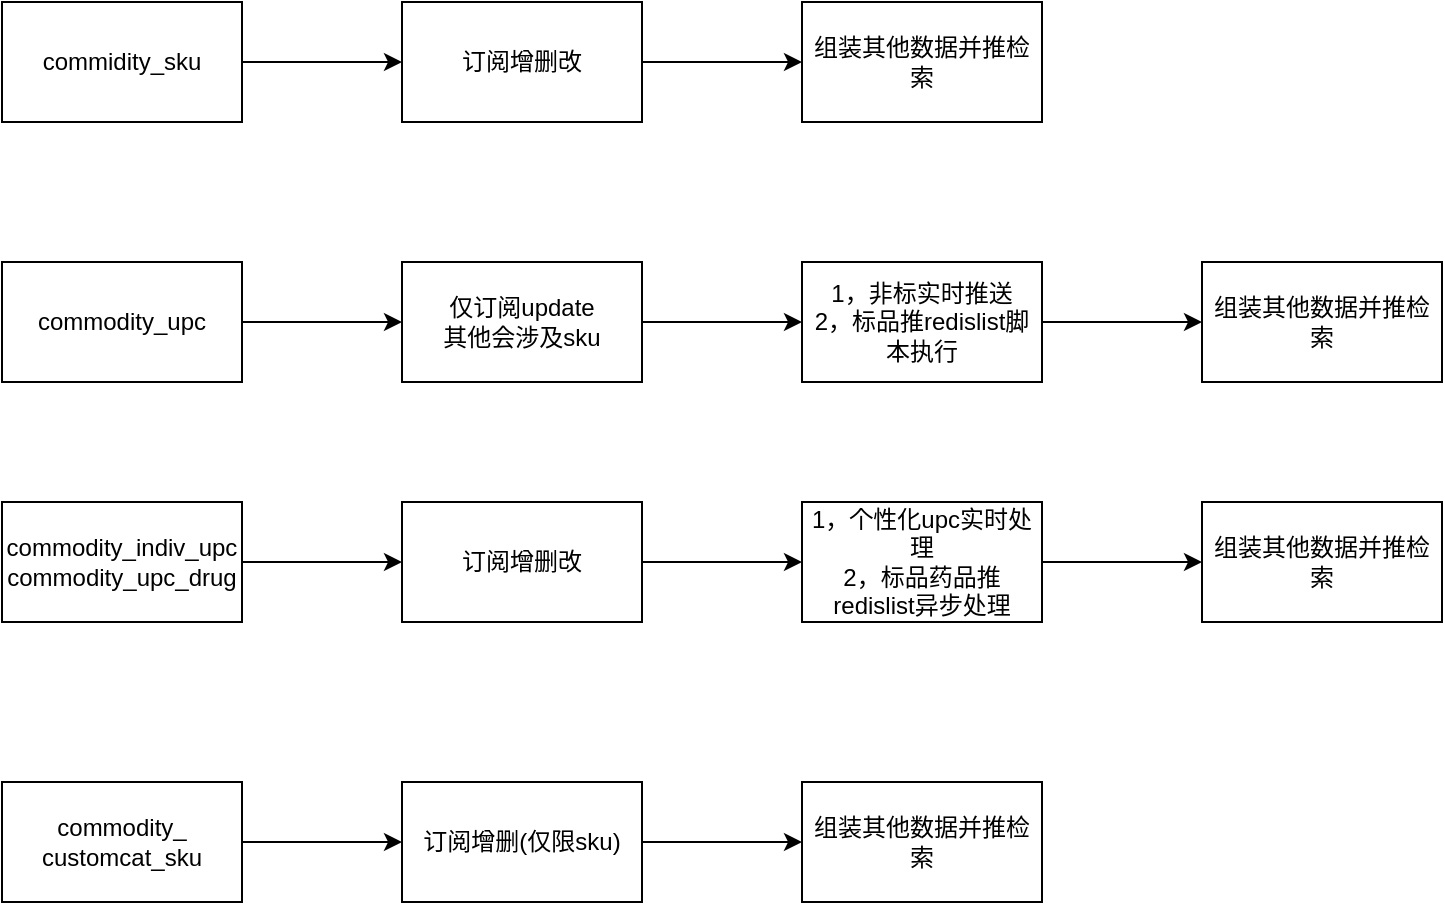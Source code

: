 <mxfile version="10.6.7" type="github"><diagram id="7mw4uoyRJTtq4AkOo_ZM" name="Page-1"><mxGraphModel dx="1158" dy="616" grid="1" gridSize="10" guides="1" tooltips="1" connect="1" arrows="1" fold="1" page="1" pageScale="1" pageWidth="827" pageHeight="1169" math="0" shadow="0"><root><mxCell id="0"/><mxCell id="1" parent="0"/><mxCell id="IQmxP2G7Ji3W-tD0Dy3v-3" value="" style="edgeStyle=orthogonalEdgeStyle;rounded=0;orthogonalLoop=1;jettySize=auto;html=1;" parent="1" source="IQmxP2G7Ji3W-tD0Dy3v-1" target="IQmxP2G7Ji3W-tD0Dy3v-2" edge="1"><mxGeometry relative="1" as="geometry"/></mxCell><mxCell id="IQmxP2G7Ji3W-tD0Dy3v-1" value="&lt;span&gt;commidity_sku&lt;/span&gt;" style="rounded=0;whiteSpace=wrap;html=1;" parent="1" vertex="1"><mxGeometry x="90" y="180" width="120" height="60" as="geometry"/></mxCell><mxCell id="IQmxP2G7Ji3W-tD0Dy3v-5" value="" style="edgeStyle=orthogonalEdgeStyle;rounded=0;orthogonalLoop=1;jettySize=auto;html=1;" parent="1" source="IQmxP2G7Ji3W-tD0Dy3v-2" target="IQmxP2G7Ji3W-tD0Dy3v-4" edge="1"><mxGeometry relative="1" as="geometry"/></mxCell><mxCell id="IQmxP2G7Ji3W-tD0Dy3v-2" value="&lt;span&gt;订阅增删改&lt;/span&gt;" style="rounded=0;whiteSpace=wrap;html=1;" parent="1" vertex="1"><mxGeometry x="290" y="180" width="120" height="60" as="geometry"/></mxCell><mxCell id="IQmxP2G7Ji3W-tD0Dy3v-4" value="组装其他数据并推检索&lt;br&gt;" style="rounded=0;whiteSpace=wrap;html=1;" parent="1" vertex="1"><mxGeometry x="490" y="180" width="120" height="60" as="geometry"/></mxCell><mxCell id="IQmxP2G7Ji3W-tD0Dy3v-8" value="" style="edgeStyle=orthogonalEdgeStyle;rounded=0;orthogonalLoop=1;jettySize=auto;html=1;" parent="1" source="IQmxP2G7Ji3W-tD0Dy3v-9" target="IQmxP2G7Ji3W-tD0Dy3v-11" edge="1"><mxGeometry relative="1" as="geometry"/></mxCell><mxCell id="IQmxP2G7Ji3W-tD0Dy3v-9" value="&lt;span&gt;commodity_upc&lt;br&gt;&lt;/span&gt;" style="rounded=0;whiteSpace=wrap;html=1;" parent="1" vertex="1"><mxGeometry x="90" y="310" width="120" height="60" as="geometry"/></mxCell><mxCell id="IQmxP2G7Ji3W-tD0Dy3v-10" value="" style="edgeStyle=orthogonalEdgeStyle;rounded=0;orthogonalLoop=1;jettySize=auto;html=1;" parent="1" source="IQmxP2G7Ji3W-tD0Dy3v-11" target="IQmxP2G7Ji3W-tD0Dy3v-13" edge="1"><mxGeometry relative="1" as="geometry"/></mxCell><mxCell id="IQmxP2G7Ji3W-tD0Dy3v-11" value="&lt;span&gt;仅订阅update&lt;br&gt;其他会涉及sku&lt;br&gt;&lt;/span&gt;" style="rounded=0;whiteSpace=wrap;html=1;" parent="1" vertex="1"><mxGeometry x="290" y="310" width="120" height="60" as="geometry"/></mxCell><mxCell id="IQmxP2G7Ji3W-tD0Dy3v-12" value="" style="edgeStyle=orthogonalEdgeStyle;rounded=0;orthogonalLoop=1;jettySize=auto;html=1;" parent="1" source="IQmxP2G7Ji3W-tD0Dy3v-13" target="IQmxP2G7Ji3W-tD0Dy3v-14" edge="1"><mxGeometry relative="1" as="geometry"/></mxCell><mxCell id="IQmxP2G7Ji3W-tD0Dy3v-13" value="1，非标实时推送&lt;br&gt;2，标品推redislist脚本执行&lt;br&gt;" style="rounded=0;whiteSpace=wrap;html=1;" parent="1" vertex="1"><mxGeometry x="490" y="310" width="120" height="60" as="geometry"/></mxCell><mxCell id="IQmxP2G7Ji3W-tD0Dy3v-14" value="组装其他数据并推检索&lt;br&gt;" style="rounded=0;whiteSpace=wrap;html=1;" parent="1" vertex="1"><mxGeometry x="690" y="310" width="120" height="60" as="geometry"/></mxCell><mxCell id="IQmxP2G7Ji3W-tD0Dy3v-17" value="" style="edgeStyle=orthogonalEdgeStyle;rounded=0;orthogonalLoop=1;jettySize=auto;html=1;" parent="1" source="IQmxP2G7Ji3W-tD0Dy3v-18" target="IQmxP2G7Ji3W-tD0Dy3v-20" edge="1"><mxGeometry relative="1" as="geometry"/></mxCell><mxCell id="IQmxP2G7Ji3W-tD0Dy3v-18" value="commodity_indiv_upc&lt;br&gt;commodity_upc_drug&lt;span&gt;&lt;br&gt;&lt;/span&gt;" style="rounded=0;whiteSpace=wrap;html=1;" parent="1" vertex="1"><mxGeometry x="90" y="430" width="120" height="60" as="geometry"/></mxCell><mxCell id="epFw5rNwH0g9c9ROxM4F-12" value="" style="edgeStyle=orthogonalEdgeStyle;rounded=0;orthogonalLoop=1;jettySize=auto;html=1;" edge="1" parent="1" source="epFw5rNwH0g9c9ROxM4F-1" target="epFw5rNwH0g9c9ROxM4F-3"><mxGeometry relative="1" as="geometry"/></mxCell><mxCell id="epFw5rNwH0g9c9ROxM4F-1" value="&lt;span&gt;commodity_&lt;br&gt;customcat_sku&lt;/span&gt;&lt;span&gt;&lt;br&gt;&lt;/span&gt;" style="rounded=0;whiteSpace=wrap;html=1;" vertex="1" parent="1"><mxGeometry x="90" y="570" width="120" height="60" as="geometry"/></mxCell><mxCell id="IQmxP2G7Ji3W-tD0Dy3v-19" value="" style="edgeStyle=orthogonalEdgeStyle;rounded=0;orthogonalLoop=1;jettySize=auto;html=1;" parent="1" source="IQmxP2G7Ji3W-tD0Dy3v-20" target="IQmxP2G7Ji3W-tD0Dy3v-22" edge="1"><mxGeometry relative="1" as="geometry"/></mxCell><mxCell id="IQmxP2G7Ji3W-tD0Dy3v-20" value="&lt;span&gt;订阅增删改&lt;/span&gt;" style="rounded=0;whiteSpace=wrap;html=1;" parent="1" vertex="1"><mxGeometry x="290" y="430" width="120" height="60" as="geometry"/></mxCell><mxCell id="epFw5rNwH0g9c9ROxM4F-13" value="" style="edgeStyle=orthogonalEdgeStyle;rounded=0;orthogonalLoop=1;jettySize=auto;html=1;" edge="1" parent="1" source="epFw5rNwH0g9c9ROxM4F-3" target="epFw5rNwH0g9c9ROxM4F-5"><mxGeometry relative="1" as="geometry"/></mxCell><mxCell id="epFw5rNwH0g9c9ROxM4F-3" value="&lt;span&gt;订阅增删(仅限sku)&lt;/span&gt;" style="rounded=0;whiteSpace=wrap;html=1;" vertex="1" parent="1"><mxGeometry x="290" y="570" width="120" height="60" as="geometry"/></mxCell><mxCell id="epFw5rNwH0g9c9ROxM4F-11" value="" style="edgeStyle=orthogonalEdgeStyle;rounded=0;orthogonalLoop=1;jettySize=auto;html=1;" edge="1" parent="1" source="IQmxP2G7Ji3W-tD0Dy3v-22" target="epFw5rNwH0g9c9ROxM4F-10"><mxGeometry relative="1" as="geometry"/></mxCell><mxCell id="IQmxP2G7Ji3W-tD0Dy3v-22" value="1，个性化upc实时处理&lt;br&gt;2，标品药品推redislist异步处理&lt;br&gt;" style="rounded=0;whiteSpace=wrap;html=1;" parent="1" vertex="1"><mxGeometry x="490" y="430" width="120" height="60" as="geometry"/></mxCell><mxCell id="epFw5rNwH0g9c9ROxM4F-10" value="组装其他数据并推检索&lt;br&gt;" style="rounded=0;whiteSpace=wrap;html=1;" vertex="1" parent="1"><mxGeometry x="690" y="430" width="120" height="60" as="geometry"/></mxCell><mxCell id="epFw5rNwH0g9c9ROxM4F-5" value="组装其他数据并推检索&lt;br&gt;" style="rounded=0;whiteSpace=wrap;html=1;" vertex="1" parent="1"><mxGeometry x="490" y="570" width="120" height="60" as="geometry"/></mxCell></root></mxGraphModel></diagram></mxfile>